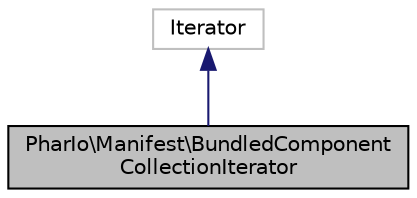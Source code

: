 digraph "PharIo\Manifest\BundledComponentCollectionIterator"
{
  edge [fontname="Helvetica",fontsize="10",labelfontname="Helvetica",labelfontsize="10"];
  node [fontname="Helvetica",fontsize="10",shape=record];
  Node2 [label="PharIo\\Manifest\\BundledComponent\lCollectionIterator",height=0.2,width=0.4,color="black", fillcolor="grey75", style="filled", fontcolor="black"];
  Node3 -> Node2 [dir="back",color="midnightblue",fontsize="10",style="solid",fontname="Helvetica"];
  Node3 [label="Iterator",height=0.2,width=0.4,color="grey75", fillcolor="white", style="filled"];
}
